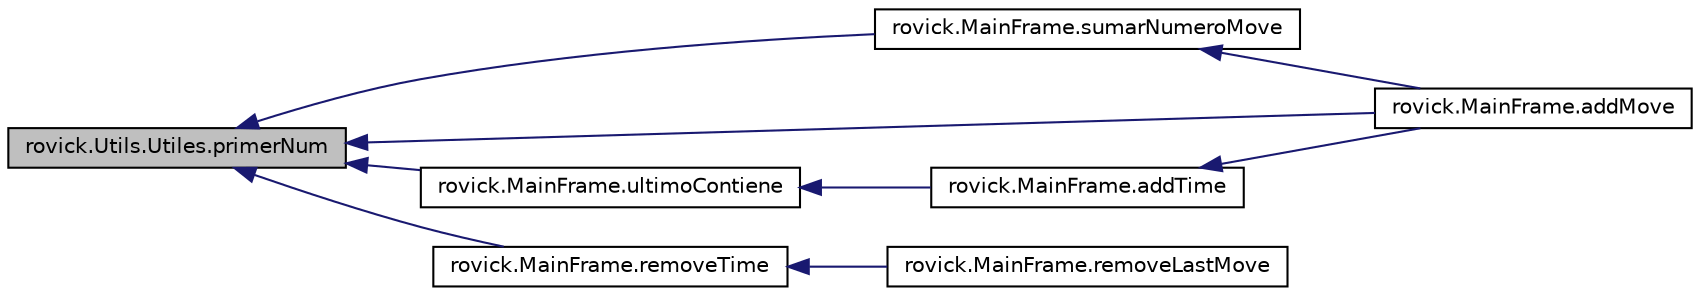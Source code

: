 digraph "rovick.Utils.Utiles.primerNum"
{
  edge [fontname="Helvetica",fontsize="10",labelfontname="Helvetica",labelfontsize="10"];
  node [fontname="Helvetica",fontsize="10",shape=record];
  rankdir="LR";
  Node20 [label="rovick.Utils.Utiles.primerNum",height=0.2,width=0.4,color="black", fillcolor="grey75", style="filled", fontcolor="black"];
  Node20 -> Node21 [dir="back",color="midnightblue",fontsize="10",style="solid",fontname="Helvetica"];
  Node21 [label="rovick.MainFrame.sumarNumeroMove",height=0.2,width=0.4,color="black", fillcolor="white", style="filled",URL="$classrovick_1_1_main_frame.html#a724eeaf4315d25cbeae55131e775b2cb",tooltip="Suma al string move un movimiento. "];
  Node21 -> Node22 [dir="back",color="midnightblue",fontsize="10",style="solid",fontname="Helvetica"];
  Node22 [label="rovick.MainFrame.addMove",height=0.2,width=0.4,color="black", fillcolor="white", style="filled",URL="$classrovick_1_1_main_frame.html#a49c8ae6bbd67d575b5b9c8ee575a82ff",tooltip="Añade el movimiento al ArrayLista movimientos dependiendo de que movimiento sea. "];
  Node20 -> Node23 [dir="back",color="midnightblue",fontsize="10",style="solid",fontname="Helvetica"];
  Node23 [label="rovick.MainFrame.ultimoContiene",height=0.2,width=0.4,color="black", fillcolor="white", style="filled",URL="$classrovick_1_1_main_frame.html#a115fa1a1d9c876f4e7cc647563af0c4a",tooltip="Devuelve true si el ultimo movimiento del ArrayList movimientos contiene el String move..."];
  Node23 -> Node24 [dir="back",color="midnightblue",fontsize="10",style="solid",fontname="Helvetica"];
  Node24 [label="rovick.MainFrame.addTime",height=0.2,width=0.4,color="black", fillcolor="white", style="filled",URL="$classrovick_1_1_main_frame.html#a6427827ba7ae6ec2db0c2fedaa60b196",tooltip="Encargado de añadir el tiempo correspondiente el GregorianCalendar tiempo. "];
  Node24 -> Node22 [dir="back",color="midnightblue",fontsize="10",style="solid",fontname="Helvetica"];
  Node20 -> Node22 [dir="back",color="midnightblue",fontsize="10",style="solid",fontname="Helvetica"];
  Node20 -> Node25 [dir="back",color="midnightblue",fontsize="10",style="solid",fontname="Helvetica"];
  Node25 [label="rovick.MainFrame.removeTime",height=0.2,width=0.4,color="black", fillcolor="white", style="filled",URL="$classrovick_1_1_main_frame.html#af06cc67bd587af7c4b5749cb74c55854",tooltip="Resta tiempo al GregorianCalendar tiempo dependiendo de que movimiento sea. "];
  Node25 -> Node26 [dir="back",color="midnightblue",fontsize="10",style="solid",fontname="Helvetica"];
  Node26 [label="rovick.MainFrame.removeLastMove",height=0.2,width=0.4,color="black", fillcolor="white", style="filled",URL="$classrovick_1_1_main_frame.html#a27c198265fb7a3f149b95aaac12bf9f0",tooltip="Borra el ultimo movimiento del ArrayList movimientos, y ajusta los tiempos y los movimientos. "];
}
